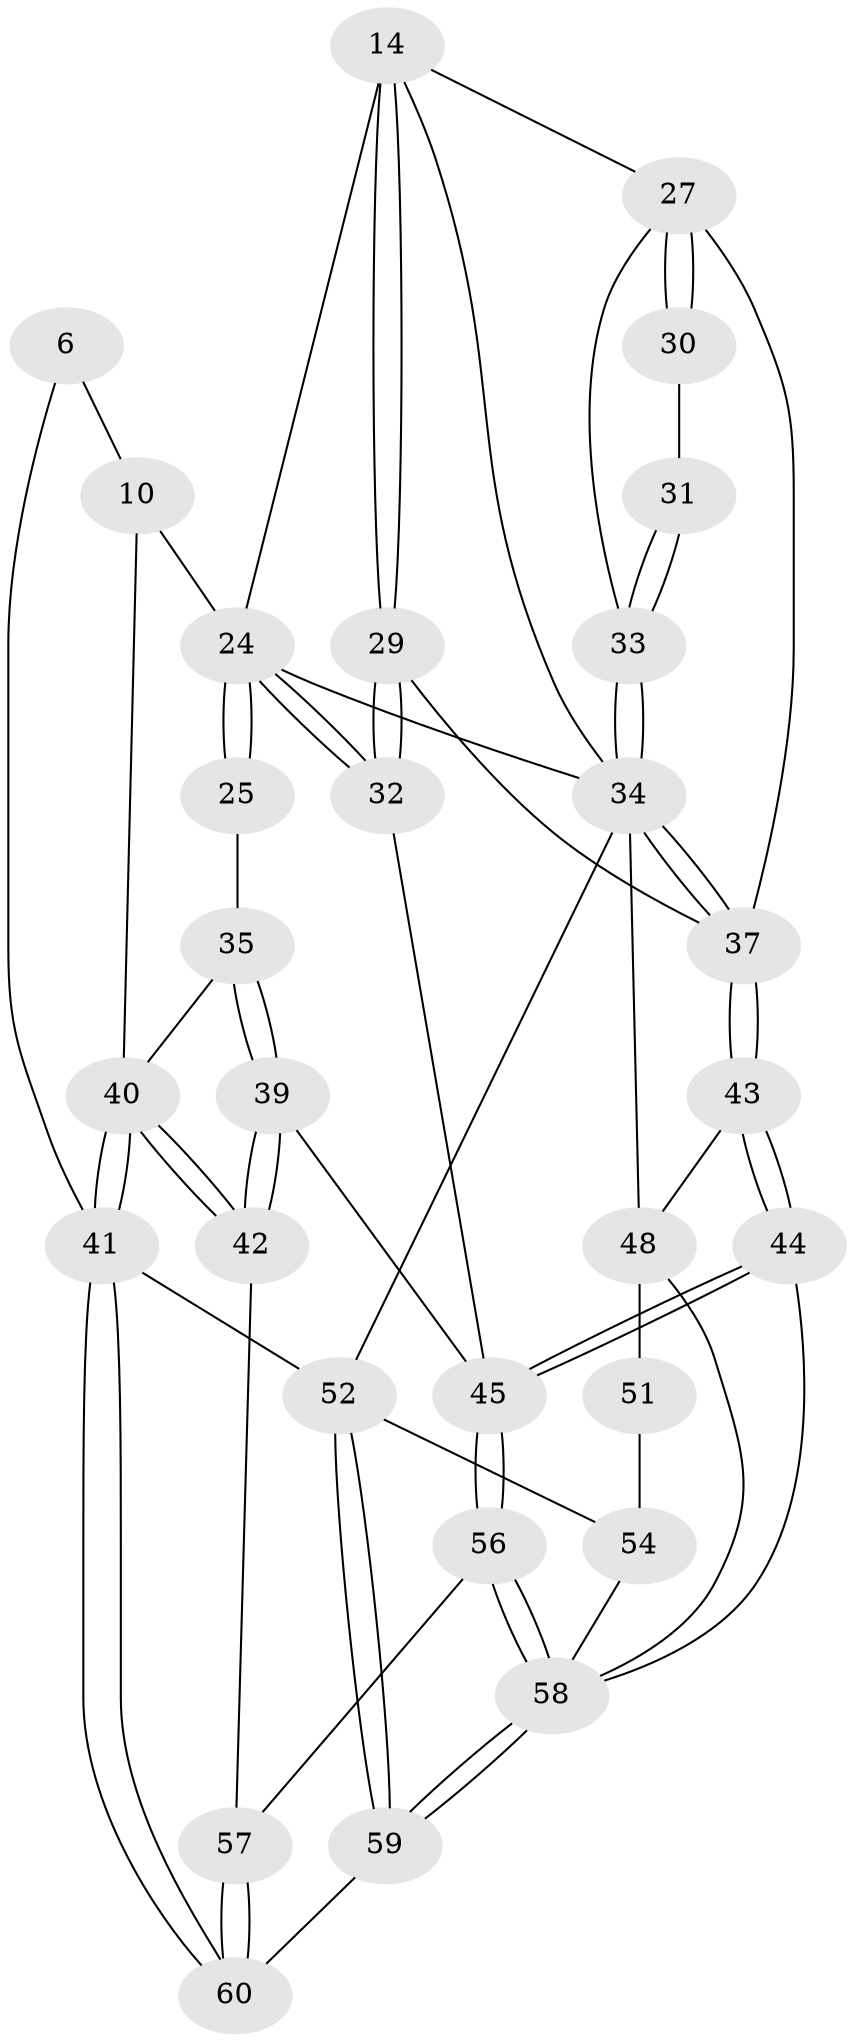 // original degree distribution, {3: 0.03333333333333333, 4: 0.3, 5: 0.4, 6: 0.26666666666666666}
// Generated by graph-tools (version 1.1) at 2025/02/03/09/25 05:02:14]
// undirected, 30 vertices, 71 edges
graph export_dot {
graph [start="1"]
  node [color=gray90,style=filled];
  6 [pos="+0.011635181127809431+0"];
  10 [pos="+0.05234701687270686+0.19818641239297968",super="+9"];
  14 [pos="+0.5330836064321473+0.2519055601613178",super="+13"];
  24 [pos="+0.3335713399444999+0.43855166857021677",super="+15+23"];
  25 [pos="+0.2445605701391218+0.4031473881655493"];
  27 [pos="+0.5797193581562792+0.4687417944571868",super="+20+19"];
  29 [pos="+0.4625840106826806+0.5116664397146333"];
  30 [pos="+0.6203916196791283+0.4462581968553299"];
  31 [pos="+0.7438784959250604+0.41892805369421404"];
  32 [pos="+0.4445752670900821+0.5228452141841514"];
  33 [pos="+0.8503990586946848+0.420328048257542",super="+17+18"];
  34 [pos="+0.9453788816011272+0.49294660290233533",super="+22"];
  35 [pos="+0.10316124752570731+0.4607384448558096",super="+26"];
  37 [pos="+0.8138382774282463+0.64342907876375",super="+28"];
  39 [pos="+0.14839584510960158+0.7281697579398863"];
  40 [pos="+0+1",super="+36+12"];
  41 [pos="+0+1",super="+5"];
  42 [pos="+0.11798724401624369+0.7755691582547014"];
  43 [pos="+0.8093515334292467+0.656416830809766"];
  44 [pos="+0.7500837970838415+0.7652224586711741"];
  45 [pos="+0.5182985814409697+0.8041468477116646",super="+38"];
  48 [pos="+0.9186733474371974+0.793304464613886",super="+47"];
  51 [pos="+0.9502434425441416+0.8353299623500647",super="+50"];
  52 [pos="+1+1",super="+4"];
  54 [pos="+0.859764811168438+0.8936816631181406",super="+53"];
  56 [pos="+0.5182224457599539+0.8043680506448845"];
  57 [pos="+0.48784877098089885+0.8647811315703411"];
  58 [pos="+0.8196331711803256+1",super="+55+49"];
  59 [pos="+0.8429524093274773+1"];
  60 [pos="+0.4100885978497717+1"];
  6 -- 41;
  6 -- 10;
  10 -- 24 [weight=2];
  10 -- 40;
  14 -- 29;
  14 -- 29;
  14 -- 24;
  14 -- 34;
  14 -- 27;
  24 -- 25 [weight=2];
  24 -- 25;
  24 -- 32;
  24 -- 32;
  24 -- 34;
  25 -- 35;
  27 -- 30 [weight=2];
  27 -- 30;
  27 -- 33;
  27 -- 37;
  29 -- 32;
  29 -- 32;
  29 -- 37;
  30 -- 31;
  31 -- 33 [weight=2];
  31 -- 33;
  32 -- 45;
  33 -- 34 [weight=2];
  33 -- 34;
  34 -- 37;
  34 -- 37;
  34 -- 48;
  34 -- 52 [weight=2];
  35 -- 39;
  35 -- 39;
  35 -- 40 [weight=2];
  37 -- 43;
  37 -- 43;
  39 -- 42;
  39 -- 42;
  39 -- 45;
  40 -- 41 [weight=2];
  40 -- 41;
  40 -- 42;
  40 -- 42;
  41 -- 60;
  41 -- 60;
  41 -- 52 [weight=2];
  42 -- 57;
  43 -- 44;
  43 -- 44;
  43 -- 48;
  44 -- 45;
  44 -- 45;
  44 -- 58;
  45 -- 56;
  45 -- 56;
  48 -- 51 [weight=2];
  48 -- 58;
  51 -- 54 [weight=2];
  52 -- 59;
  52 -- 59;
  52 -- 54;
  54 -- 58;
  56 -- 57;
  56 -- 58;
  56 -- 58;
  57 -- 60;
  57 -- 60;
  58 -- 59;
  58 -- 59;
  59 -- 60;
}
